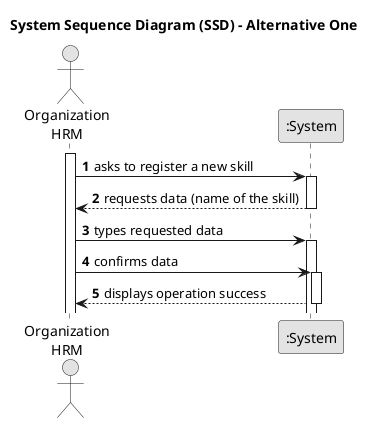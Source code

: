 @startuml
skinparam monochrome true
skinparam packageStyle rectangle
skinparam shadowing false

title System Sequence Diagram (SSD) - Alternative One

autonumber

actor "Organization\nHRM" as HRM
participant ":System" as System

activate HRM

    HRM -> System : asks to register a new skill
    activate System

        System --> HRM : requests data (name of the skill)
    deactivate System

    HRM -> System : types requested data
    activate System

    HRM -> System : confirms data
    activate System

        System --> HRM : displays operation success
    deactivate System

@enduml
